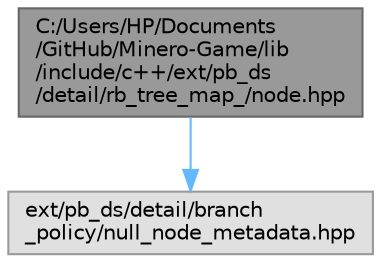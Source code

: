 digraph "C:/Users/HP/Documents/GitHub/Minero-Game/lib/include/c++/ext/pb_ds/detail/rb_tree_map_/node.hpp"
{
 // LATEX_PDF_SIZE
  bgcolor="transparent";
  edge [fontname=Helvetica,fontsize=10,labelfontname=Helvetica,labelfontsize=10];
  node [fontname=Helvetica,fontsize=10,shape=box,height=0.2,width=0.4];
  Node1 [id="Node000001",label="C:/Users/HP/Documents\l/GitHub/Minero-Game/lib\l/include/c++/ext/pb_ds\l/detail/rb_tree_map_/node.hpp",height=0.2,width=0.4,color="gray40", fillcolor="grey60", style="filled", fontcolor="black",tooltip=" "];
  Node1 -> Node2 [id="edge1_Node000001_Node000002",color="steelblue1",style="solid",tooltip=" "];
  Node2 [id="Node000002",label="ext/pb_ds/detail/branch\l_policy/null_node_metadata.hpp",height=0.2,width=0.4,color="grey60", fillcolor="#E0E0E0", style="filled",tooltip=" "];
}
